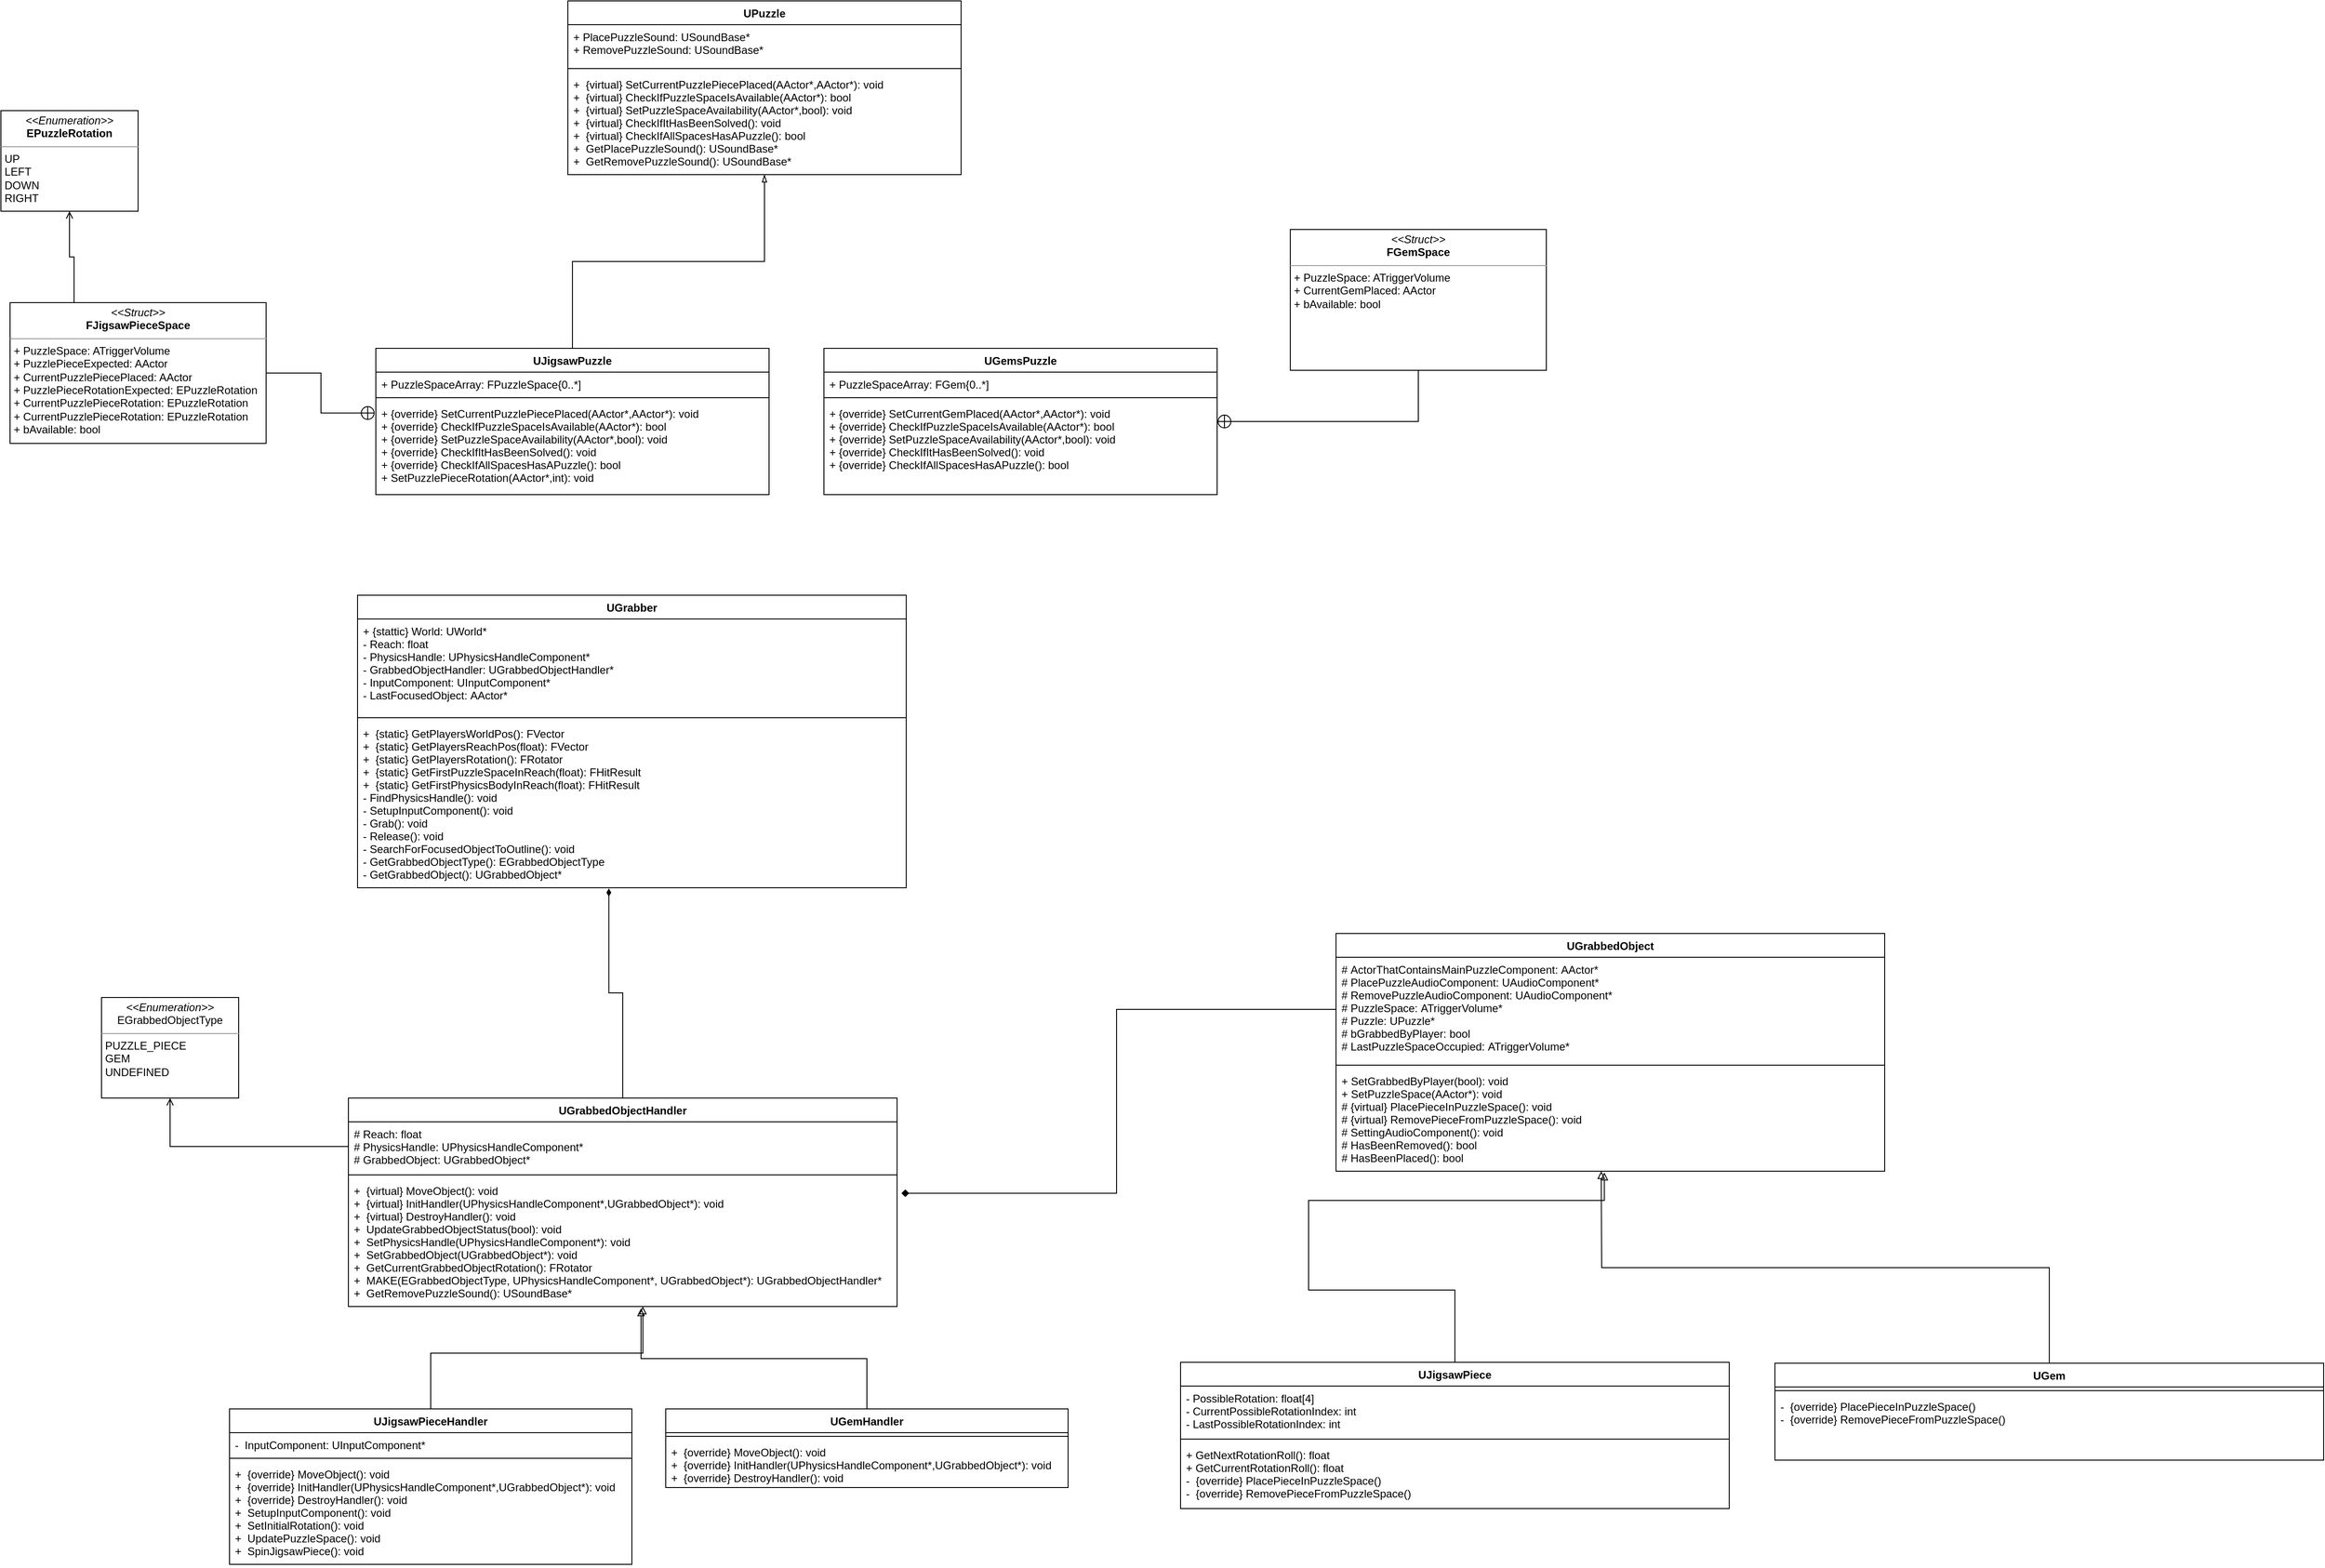 <mxfile version="13.9.7" type="device"><diagram id="C5RBs43oDa-KdzZeNtuy" name="Page-1"><mxGraphModel dx="2574" dy="875" grid="1" gridSize="10" guides="1" tooltips="1" connect="1" arrows="1" fold="1" page="1" pageScale="1" pageWidth="827" pageHeight="1169" math="0" shadow="0"><root><mxCell id="WIyWlLk6GJQsqaUBKTNV-0"/><mxCell id="WIyWlLk6GJQsqaUBKTNV-1" parent="WIyWlLk6GJQsqaUBKTNV-0"/><mxCell id="CAvxzHDONv1Vm1mutM8d-46" style="edgeStyle=orthogonalEdgeStyle;rounded=0;orthogonalLoop=1;jettySize=auto;html=1;exitX=1;exitY=0.5;exitDx=0;exitDy=0;endArrow=circlePlus;endFill=0;entryX=-0.002;entryY=0.125;entryDx=0;entryDy=0;entryPerimeter=0;" edge="1" parent="WIyWlLk6GJQsqaUBKTNV-1" source="CAvxzHDONv1Vm1mutM8d-44" target="CAvxzHDONv1Vm1mutM8d-55"><mxGeometry relative="1" as="geometry"><mxPoint x="-250" y="480" as="targetPoint"/></mxGeometry></mxCell><mxCell id="CAvxzHDONv1Vm1mutM8d-58" style="edgeStyle=orthogonalEdgeStyle;rounded=0;orthogonalLoop=1;jettySize=auto;html=1;exitX=0.25;exitY=0;exitDx=0;exitDy=0;entryX=0.5;entryY=1;entryDx=0;entryDy=0;endArrow=open;endFill=0;" edge="1" parent="WIyWlLk6GJQsqaUBKTNV-1" source="CAvxzHDONv1Vm1mutM8d-44" target="CAvxzHDONv1Vm1mutM8d-57"><mxGeometry relative="1" as="geometry"/></mxCell><mxCell id="CAvxzHDONv1Vm1mutM8d-44" value="&lt;p style=&quot;margin: 0px ; margin-top: 4px ; text-align: center&quot;&gt;&lt;i&gt;&amp;lt;&amp;lt;Struct&amp;gt;&amp;gt;&lt;/i&gt;&lt;br&gt;&lt;b&gt;FJigsawPieceSpace&lt;/b&gt;&lt;br&gt;&lt;/p&gt;&lt;hr size=&quot;1&quot;&gt;&lt;p style=&quot;margin: 0px ; margin-left: 4px&quot;&gt;+ PuzzleSpace: ATriggerVolume&lt;br&gt;+ PuzzlePieceExpected: AActor&lt;br&gt;&lt;/p&gt;&lt;p style=&quot;margin: 0px ; margin-left: 4px&quot;&gt;+ CurrentPuzzlePiecePlaced: AActor&lt;br&gt;&lt;/p&gt;&lt;p style=&quot;margin: 0px ; margin-left: 4px&quot;&gt;+ PuzzlePieceRotationExpected: EPuzzleRotation&lt;br&gt;&lt;/p&gt;&lt;p style=&quot;margin: 0px ; margin-left: 4px&quot;&gt;+ CurrentPuzzlePieceRotation: EPuzzleRotation&lt;br&gt;&lt;/p&gt;&lt;p style=&quot;margin: 0px ; margin-left: 4px&quot;&gt;+ CurrentPuzzlePieceRotation: EPuzzleRotation&lt;br&gt;&lt;/p&gt;&lt;p style=&quot;margin: 0px ; margin-left: 4px&quot;&gt;+ bAvailable: bool&lt;br&gt;&lt;/p&gt;" style="verticalAlign=top;align=left;overflow=fill;fontSize=12;fontFamily=Helvetica;html=1;" vertex="1" parent="WIyWlLk6GJQsqaUBKTNV-1"><mxGeometry x="-1130" y="390" width="280" height="154" as="geometry"/></mxCell><mxCell id="CAvxzHDONv1Vm1mutM8d-48" value="UPuzzle" style="swimlane;fontStyle=1;align=center;verticalAlign=top;childLayout=stackLayout;horizontal=1;startSize=26;horizontalStack=0;resizeParent=1;resizeParentMax=0;resizeLast=0;collapsible=1;marginBottom=0;" vertex="1" parent="WIyWlLk6GJQsqaUBKTNV-1"><mxGeometry x="-520" y="60" width="430" height="190" as="geometry"/></mxCell><mxCell id="CAvxzHDONv1Vm1mutM8d-49" value="+ PlacePuzzleSound: USoundBase*&#10;+ RemovePuzzleSound: USoundBase*" style="text;strokeColor=none;fillColor=none;align=left;verticalAlign=top;spacingLeft=4;spacingRight=4;overflow=hidden;rotatable=0;points=[[0,0.5],[1,0.5]];portConstraint=eastwest;" vertex="1" parent="CAvxzHDONv1Vm1mutM8d-48"><mxGeometry y="26" width="430" height="44" as="geometry"/></mxCell><mxCell id="CAvxzHDONv1Vm1mutM8d-50" value="" style="line;strokeWidth=1;fillColor=none;align=left;verticalAlign=middle;spacingTop=-1;spacingLeft=3;spacingRight=3;rotatable=0;labelPosition=right;points=[];portConstraint=eastwest;" vertex="1" parent="CAvxzHDONv1Vm1mutM8d-48"><mxGeometry y="70" width="430" height="8" as="geometry"/></mxCell><mxCell id="CAvxzHDONv1Vm1mutM8d-51" value="+  {virtual} SetCurrentPuzzlePiecePlaced(AActor*,AActor*): void&#10;+  {virtual} CheckIfPuzzleSpaceIsAvailable(AActor*): bool&#10;+  {virtual} SetPuzzleSpaceAvailability(AActor*,bool): void&#10;+  {virtual} CheckIfItHasBeenSolved(): void&#10;+  {virtual} CheckIfAllSpacesHasAPuzzle(): bool&#10;+  GetPlacePuzzleSound(): USoundBase*&#10;+  GetRemovePuzzleSound(): USoundBase*" style="text;strokeColor=none;fillColor=none;align=left;verticalAlign=top;spacingLeft=4;spacingRight=4;overflow=hidden;rotatable=0;points=[[0,0.5],[1,0.5]];portConstraint=eastwest;" vertex="1" parent="CAvxzHDONv1Vm1mutM8d-48"><mxGeometry y="78" width="430" height="112" as="geometry"/></mxCell><mxCell id="CAvxzHDONv1Vm1mutM8d-56" style="edgeStyle=orthogonalEdgeStyle;rounded=0;orthogonalLoop=1;jettySize=auto;html=1;exitX=0.5;exitY=0;exitDx=0;exitDy=0;entryX=0.5;entryY=1;entryDx=0;entryDy=0;entryPerimeter=0;endArrow=blockThin;endFill=0;" edge="1" parent="WIyWlLk6GJQsqaUBKTNV-1" source="CAvxzHDONv1Vm1mutM8d-52" target="CAvxzHDONv1Vm1mutM8d-51"><mxGeometry relative="1" as="geometry"/></mxCell><mxCell id="CAvxzHDONv1Vm1mutM8d-52" value="UJigsawPuzzle" style="swimlane;fontStyle=1;align=center;verticalAlign=top;childLayout=stackLayout;horizontal=1;startSize=26;horizontalStack=0;resizeParent=1;resizeParentMax=0;resizeLast=0;collapsible=1;marginBottom=0;" vertex="1" parent="WIyWlLk6GJQsqaUBKTNV-1"><mxGeometry x="-730" y="440" width="430" height="160" as="geometry"/></mxCell><mxCell id="CAvxzHDONv1Vm1mutM8d-53" value="+ PuzzleSpaceArray: FPuzzleSpace{0..*]" style="text;strokeColor=none;fillColor=none;align=left;verticalAlign=top;spacingLeft=4;spacingRight=4;overflow=hidden;rotatable=0;points=[[0,0.5],[1,0.5]];portConstraint=eastwest;" vertex="1" parent="CAvxzHDONv1Vm1mutM8d-52"><mxGeometry y="26" width="430" height="24" as="geometry"/></mxCell><mxCell id="CAvxzHDONv1Vm1mutM8d-54" value="" style="line;strokeWidth=1;fillColor=none;align=left;verticalAlign=middle;spacingTop=-1;spacingLeft=3;spacingRight=3;rotatable=0;labelPosition=right;points=[];portConstraint=eastwest;" vertex="1" parent="CAvxzHDONv1Vm1mutM8d-52"><mxGeometry y="50" width="430" height="8" as="geometry"/></mxCell><mxCell id="CAvxzHDONv1Vm1mutM8d-55" value="+ {override} SetCurrentPuzzlePiecePlaced(AActor*,AActor*): void&#10;+ {override} CheckIfPuzzleSpaceIsAvailable(AActor*): bool&#10;+ {override} SetPuzzleSpaceAvailability(AActor*,bool): void&#10;+ {override} CheckIfItHasBeenSolved(): void&#10;+ {override} CheckIfAllSpacesHasAPuzzle(): bool&#10;+ SetPuzzlePieceRotation(AActor*,int): void" style="text;strokeColor=none;fillColor=none;align=left;verticalAlign=top;spacingLeft=4;spacingRight=4;overflow=hidden;rotatable=0;points=[[0,0.5],[1,0.5]];portConstraint=eastwest;" vertex="1" parent="CAvxzHDONv1Vm1mutM8d-52"><mxGeometry y="58" width="430" height="102" as="geometry"/></mxCell><mxCell id="CAvxzHDONv1Vm1mutM8d-57" value="&lt;p style=&quot;margin: 0px ; margin-top: 4px ; text-align: center&quot;&gt;&lt;i&gt;&amp;lt;&amp;lt;Enumeration&amp;gt;&amp;gt;&lt;/i&gt;&lt;br&gt;&lt;b&gt;EPuzzleRotation&lt;/b&gt;&lt;br&gt;&lt;/p&gt;&lt;hr size=&quot;1&quot;&gt;&lt;p style=&quot;margin: 0px ; margin-left: 4px&quot;&gt;UP&lt;br&gt;&lt;/p&gt;&lt;p style=&quot;margin: 0px ; margin-left: 4px&quot;&gt;LEFT&lt;br&gt;&lt;/p&gt;&lt;p style=&quot;margin: 0px ; margin-left: 4px&quot;&gt;DOWN&lt;br&gt;&lt;/p&gt;&lt;p style=&quot;margin: 0px ; margin-left: 4px&quot;&gt;RIGHT&lt;br&gt;&lt;/p&gt;" style="verticalAlign=top;align=left;overflow=fill;fontSize=12;fontFamily=Helvetica;html=1;" vertex="1" parent="WIyWlLk6GJQsqaUBKTNV-1"><mxGeometry x="-1140" y="180" width="150" height="110" as="geometry"/></mxCell><mxCell id="CAvxzHDONv1Vm1mutM8d-70" style="edgeStyle=orthogonalEdgeStyle;rounded=0;orthogonalLoop=1;jettySize=auto;html=1;exitX=0.5;exitY=0;exitDx=0;exitDy=0;entryX=0.458;entryY=1.004;entryDx=0;entryDy=0;entryPerimeter=0;endArrow=diamondThin;endFill=1;strokeWidth=1;" edge="1" parent="WIyWlLk6GJQsqaUBKTNV-1" source="CAvxzHDONv1Vm1mutM8d-59" target="CAvxzHDONv1Vm1mutM8d-68"><mxGeometry relative="1" as="geometry"/></mxCell><mxCell id="CAvxzHDONv1Vm1mutM8d-59" value="UGrabbedObjectHandler" style="swimlane;fontStyle=1;align=center;verticalAlign=top;childLayout=stackLayout;horizontal=1;startSize=26;horizontalStack=0;resizeParent=1;resizeParentMax=0;resizeLast=0;collapsible=1;marginBottom=0;" vertex="1" parent="WIyWlLk6GJQsqaUBKTNV-1"><mxGeometry x="-760" y="1260" width="600" height="228" as="geometry"/></mxCell><mxCell id="CAvxzHDONv1Vm1mutM8d-60" value="# Reach: float&#10;# PhysicsHandle: UPhysicsHandleComponent*&#10;# GrabbedObject: UGrabbedObject*" style="text;strokeColor=none;fillColor=none;align=left;verticalAlign=top;spacingLeft=4;spacingRight=4;overflow=hidden;rotatable=0;points=[[0,0.5],[1,0.5]];portConstraint=eastwest;" vertex="1" parent="CAvxzHDONv1Vm1mutM8d-59"><mxGeometry y="26" width="600" height="54" as="geometry"/></mxCell><mxCell id="CAvxzHDONv1Vm1mutM8d-61" value="" style="line;strokeWidth=1;fillColor=none;align=left;verticalAlign=middle;spacingTop=-1;spacingLeft=3;spacingRight=3;rotatable=0;labelPosition=right;points=[];portConstraint=eastwest;" vertex="1" parent="CAvxzHDONv1Vm1mutM8d-59"><mxGeometry y="80" width="600" height="8" as="geometry"/></mxCell><mxCell id="CAvxzHDONv1Vm1mutM8d-62" value="+  {virtual} MoveObject(): void&#10;+  {virtual} InitHandler(UPhysicsHandleComponent*,UGrabbedObject*): void&#10;+  {virtual} DestroyHandler(): void&#10;+  UpdateGrabbedObjectStatus(bool): void&#10;+  SetPhysicsHandle(UPhysicsHandleComponent*): void&#10;+  SetGrabbedObject(UGrabbedObject*): void&#10;+  GetCurrentGrabbedObjectRotation(): FRotator&#10;+  MAKE(EGrabbedObjectType, UPhysicsHandleComponent*, UGrabbedObject*): UGrabbedObjectHandler*&#10;+  GetRemovePuzzleSound(): USoundBase*" style="text;strokeColor=none;fillColor=none;align=left;verticalAlign=top;spacingLeft=4;spacingRight=4;overflow=hidden;rotatable=0;points=[[0,0.5],[1,0.5]];portConstraint=eastwest;" vertex="1" parent="CAvxzHDONv1Vm1mutM8d-59"><mxGeometry y="88" width="600" height="140" as="geometry"/></mxCell><mxCell id="CAvxzHDONv1Vm1mutM8d-63" value="&lt;p style=&quot;margin: 0px ; margin-top: 4px ; text-align: center&quot;&gt;&lt;i&gt;&amp;lt;&amp;lt;Enumeration&amp;gt;&amp;gt;&lt;/i&gt;&lt;br&gt;&lt;span style=&quot;text-align: left&quot;&gt;EGrabbedObjectType&lt;/span&gt;&lt;br&gt;&lt;/p&gt;&lt;hr size=&quot;1&quot;&gt;&lt;p style=&quot;margin: 0px ; margin-left: 4px&quot;&gt;PUZZLE_PIECE&lt;br&gt;&lt;/p&gt;&lt;p style=&quot;margin: 0px ; margin-left: 4px&quot;&gt;GEM&lt;br&gt;&lt;/p&gt;&lt;p style=&quot;margin: 0px ; margin-left: 4px&quot;&gt;UNDEFINED&lt;/p&gt;" style="verticalAlign=top;align=left;overflow=fill;fontSize=12;fontFamily=Helvetica;html=1;" vertex="1" parent="WIyWlLk6GJQsqaUBKTNV-1"><mxGeometry x="-1030" y="1150" width="150" height="110" as="geometry"/></mxCell><mxCell id="CAvxzHDONv1Vm1mutM8d-64" style="edgeStyle=orthogonalEdgeStyle;rounded=0;orthogonalLoop=1;jettySize=auto;html=1;exitX=0;exitY=0.5;exitDx=0;exitDy=0;entryX=0.5;entryY=1;entryDx=0;entryDy=0;endArrow=open;endFill=0;" edge="1" parent="WIyWlLk6GJQsqaUBKTNV-1" source="CAvxzHDONv1Vm1mutM8d-60" target="CAvxzHDONv1Vm1mutM8d-63"><mxGeometry relative="1" as="geometry"/></mxCell><mxCell id="CAvxzHDONv1Vm1mutM8d-65" value="UGrabber" style="swimlane;fontStyle=1;align=center;verticalAlign=top;childLayout=stackLayout;horizontal=1;startSize=26;horizontalStack=0;resizeParent=1;resizeParentMax=0;resizeLast=0;collapsible=1;marginBottom=0;" vertex="1" parent="WIyWlLk6GJQsqaUBKTNV-1"><mxGeometry x="-750" y="710" width="600" height="320" as="geometry"/></mxCell><mxCell id="CAvxzHDONv1Vm1mutM8d-66" value="+ {stattic} World: UWorld*&#10;- Reach: float&#10;- PhysicsHandle: UPhysicsHandleComponent*&#10;- GrabbedObjectHandler: UGrabbedObjectHandler*&#10;- InputComponent: UInputComponent*&#10;- LastFocusedObject: AActor*" style="text;strokeColor=none;fillColor=none;align=left;verticalAlign=top;spacingLeft=4;spacingRight=4;overflow=hidden;rotatable=0;points=[[0,0.5],[1,0.5]];portConstraint=eastwest;" vertex="1" parent="CAvxzHDONv1Vm1mutM8d-65"><mxGeometry y="26" width="600" height="104" as="geometry"/></mxCell><mxCell id="CAvxzHDONv1Vm1mutM8d-67" value="" style="line;strokeWidth=1;fillColor=none;align=left;verticalAlign=middle;spacingTop=-1;spacingLeft=3;spacingRight=3;rotatable=0;labelPosition=right;points=[];portConstraint=eastwest;" vertex="1" parent="CAvxzHDONv1Vm1mutM8d-65"><mxGeometry y="130" width="600" height="8" as="geometry"/></mxCell><mxCell id="CAvxzHDONv1Vm1mutM8d-68" value="+  {static} GetPlayersWorldPos(): FVector&#10;+  {static} GetPlayersReachPos(float): FVector&#10;+  {static} GetPlayersRotation(): FRotator&#10;+  {static} GetFirstPuzzleSpaceInReach(float): FHitResult&#10;+  {static} GetFirstPhysicsBodyInReach(float): FHitResult&#10;- FindPhysicsHandle(): void&#10;- SetupInputComponent(): void&#10;- Grab(): void&#10;- Release(): void&#10;- SearchForFocusedObjectToOutline(): void&#10;- GetGrabbedObjectType(): EGrabbedObjectType&#10;- GetGrabbedObject(): UGrabbedObject*" style="text;strokeColor=none;fillColor=none;align=left;verticalAlign=top;spacingLeft=4;spacingRight=4;overflow=hidden;rotatable=0;points=[[0,0.5],[1,0.5]];portConstraint=eastwest;fontStyle=0" vertex="1" parent="CAvxzHDONv1Vm1mutM8d-65"><mxGeometry y="138" width="600" height="182" as="geometry"/></mxCell><mxCell id="CAvxzHDONv1Vm1mutM8d-75" style="edgeStyle=orthogonalEdgeStyle;rounded=0;orthogonalLoop=1;jettySize=auto;html=1;exitX=0.5;exitY=0;exitDx=0;exitDy=0;endArrow=block;endFill=0;" edge="1" parent="WIyWlLk6GJQsqaUBKTNV-1" source="CAvxzHDONv1Vm1mutM8d-71" target="CAvxzHDONv1Vm1mutM8d-62"><mxGeometry relative="1" as="geometry"><mxPoint x="-300" y="1500" as="targetPoint"/><Array as="points"><mxPoint x="-670" y="1539"/><mxPoint x="-438" y="1539"/></Array></mxGeometry></mxCell><mxCell id="CAvxzHDONv1Vm1mutM8d-71" value="UJigsawPieceHandler" style="swimlane;fontStyle=1;align=center;verticalAlign=top;childLayout=stackLayout;horizontal=1;startSize=26;horizontalStack=0;resizeParent=1;resizeParentMax=0;resizeLast=0;collapsible=1;marginBottom=0;" vertex="1" parent="WIyWlLk6GJQsqaUBKTNV-1"><mxGeometry x="-890" y="1600" width="440" height="170" as="geometry"/></mxCell><mxCell id="CAvxzHDONv1Vm1mutM8d-72" value="-  InputComponent: UInputComponent*" style="text;strokeColor=none;fillColor=none;align=left;verticalAlign=top;spacingLeft=4;spacingRight=4;overflow=hidden;rotatable=0;points=[[0,0.5],[1,0.5]];portConstraint=eastwest;" vertex="1" parent="CAvxzHDONv1Vm1mutM8d-71"><mxGeometry y="26" width="440" height="24" as="geometry"/></mxCell><mxCell id="CAvxzHDONv1Vm1mutM8d-73" value="" style="line;strokeWidth=1;fillColor=none;align=left;verticalAlign=middle;spacingTop=-1;spacingLeft=3;spacingRight=3;rotatable=0;labelPosition=right;points=[];portConstraint=eastwest;" vertex="1" parent="CAvxzHDONv1Vm1mutM8d-71"><mxGeometry y="50" width="440" height="8" as="geometry"/></mxCell><mxCell id="CAvxzHDONv1Vm1mutM8d-74" value="+  {override} MoveObject(): void&#10;+  {override} InitHandler(UPhysicsHandleComponent*,UGrabbedObject*): void&#10;+  {override} DestroyHandler(): void&#10;+  SetupInputComponent(): void&#10;+  SetInitialRotation(): void&#10;+  UpdatePuzzleSpace(): void&#10;+  SpinJigsawPiece(): void" style="text;strokeColor=none;fillColor=none;align=left;verticalAlign=top;spacingLeft=4;spacingRight=4;overflow=hidden;rotatable=0;points=[[0,0.5],[1,0.5]];portConstraint=eastwest;" vertex="1" parent="CAvxzHDONv1Vm1mutM8d-71"><mxGeometry y="58" width="440" height="112" as="geometry"/></mxCell><mxCell id="CAvxzHDONv1Vm1mutM8d-80" style="edgeStyle=orthogonalEdgeStyle;rounded=0;orthogonalLoop=1;jettySize=auto;html=1;exitX=0.5;exitY=0;exitDx=0;exitDy=0;endArrow=block;endFill=0;strokeWidth=1;" edge="1" parent="WIyWlLk6GJQsqaUBKTNV-1" source="CAvxzHDONv1Vm1mutM8d-76"><mxGeometry relative="1" as="geometry"><mxPoint x="-440" y="1490" as="targetPoint"/><Array as="points"><mxPoint x="-193" y="1545"/><mxPoint x="-440" y="1545"/></Array></mxGeometry></mxCell><mxCell id="CAvxzHDONv1Vm1mutM8d-76" value="UGemHandler" style="swimlane;fontStyle=1;align=center;verticalAlign=top;childLayout=stackLayout;horizontal=1;startSize=26;horizontalStack=0;resizeParent=1;resizeParentMax=0;resizeLast=0;collapsible=1;marginBottom=0;" vertex="1" parent="WIyWlLk6GJQsqaUBKTNV-1"><mxGeometry x="-413" y="1600" width="440" height="86" as="geometry"/></mxCell><mxCell id="CAvxzHDONv1Vm1mutM8d-78" value="" style="line;strokeWidth=1;fillColor=none;align=left;verticalAlign=middle;spacingTop=-1;spacingLeft=3;spacingRight=3;rotatable=0;labelPosition=right;points=[];portConstraint=eastwest;" vertex="1" parent="CAvxzHDONv1Vm1mutM8d-76"><mxGeometry y="26" width="440" height="8" as="geometry"/></mxCell><mxCell id="CAvxzHDONv1Vm1mutM8d-79" value="+  {override} MoveObject(): void&#10;+  {override} InitHandler(UPhysicsHandleComponent*,UGrabbedObject*): void&#10;+  {override} DestroyHandler(): void" style="text;strokeColor=none;fillColor=none;align=left;verticalAlign=top;spacingLeft=4;spacingRight=4;overflow=hidden;rotatable=0;points=[[0,0.5],[1,0.5]];portConstraint=eastwest;" vertex="1" parent="CAvxzHDONv1Vm1mutM8d-76"><mxGeometry y="34" width="440" height="52" as="geometry"/></mxCell><mxCell id="CAvxzHDONv1Vm1mutM8d-81" value="UGrabbedObject" style="swimlane;fontStyle=1;align=center;verticalAlign=top;childLayout=stackLayout;horizontal=1;startSize=26;horizontalStack=0;resizeParent=1;resizeParentMax=0;resizeLast=0;collapsible=1;marginBottom=0;" vertex="1" parent="WIyWlLk6GJQsqaUBKTNV-1"><mxGeometry x="320" y="1080" width="600" height="260" as="geometry"/></mxCell><mxCell id="CAvxzHDONv1Vm1mutM8d-82" value="# ActorThatContainsMainPuzzleComponent: AActor*&#10;# PlacePuzzleAudioComponent: UAudioComponent*&#10;# RemovePuzzleAudioComponent: UAudioComponent*&#10;# PuzzleSpace: ATriggerVolume*&#10;# Puzzle: UPuzzle*&#10;# bGrabbedByPlayer: bool&#10;# LastPuzzleSpaceOccupied: ATriggerVolume*" style="text;strokeColor=none;fillColor=none;align=left;verticalAlign=top;spacingLeft=4;spacingRight=4;overflow=hidden;rotatable=0;points=[[0,0.5],[1,0.5]];portConstraint=eastwest;" vertex="1" parent="CAvxzHDONv1Vm1mutM8d-81"><mxGeometry y="26" width="600" height="114" as="geometry"/></mxCell><mxCell id="CAvxzHDONv1Vm1mutM8d-83" value="" style="line;strokeWidth=1;fillColor=none;align=left;verticalAlign=middle;spacingTop=-1;spacingLeft=3;spacingRight=3;rotatable=0;labelPosition=right;points=[];portConstraint=eastwest;" vertex="1" parent="CAvxzHDONv1Vm1mutM8d-81"><mxGeometry y="140" width="600" height="8" as="geometry"/></mxCell><mxCell id="CAvxzHDONv1Vm1mutM8d-84" value="+ SetGrabbedByPlayer(bool): void&#10;+ SetPuzzleSpace(AActor*): void&#10;# {virtual} PlacePieceInPuzzleSpace(): void&#10;# {virtual} RemovePieceFromPuzzleSpace(): void&#10;# SettingAudioComponent(): void&#10;# HasBeenRemoved(): bool&#10;# HasBeenPlaced(): bool" style="text;strokeColor=none;fillColor=none;align=left;verticalAlign=top;spacingLeft=4;spacingRight=4;overflow=hidden;rotatable=0;points=[[0,0.5],[1,0.5]];portConstraint=eastwest;fontStyle=0" vertex="1" parent="CAvxzHDONv1Vm1mutM8d-81"><mxGeometry y="148" width="600" height="112" as="geometry"/></mxCell><mxCell id="CAvxzHDONv1Vm1mutM8d-89" style="edgeStyle=orthogonalEdgeStyle;rounded=0;orthogonalLoop=1;jettySize=auto;html=1;exitX=0.5;exitY=0;exitDx=0;exitDy=0;entryX=0.489;entryY=1.013;entryDx=0;entryDy=0;entryPerimeter=0;endArrow=block;endFill=0;strokeWidth=1;" edge="1" parent="WIyWlLk6GJQsqaUBKTNV-1" source="CAvxzHDONv1Vm1mutM8d-85" target="CAvxzHDONv1Vm1mutM8d-84"><mxGeometry relative="1" as="geometry"><Array as="points"><mxPoint x="450" y="1470"/><mxPoint x="290" y="1470"/><mxPoint x="290" y="1372"/></Array></mxGeometry></mxCell><mxCell id="CAvxzHDONv1Vm1mutM8d-85" value="UJigsawPiece" style="swimlane;fontStyle=1;align=center;verticalAlign=top;childLayout=stackLayout;horizontal=1;startSize=26;horizontalStack=0;resizeParent=1;resizeParentMax=0;resizeLast=0;collapsible=1;marginBottom=0;" vertex="1" parent="WIyWlLk6GJQsqaUBKTNV-1"><mxGeometry x="150" y="1549" width="600" height="160" as="geometry"/></mxCell><mxCell id="CAvxzHDONv1Vm1mutM8d-86" value="- PossibleRotation: float[4]&#10;- CurrentPossibleRotationIndex: int&#10;- LastPossibleRotationIndex: int" style="text;strokeColor=none;fillColor=none;align=left;verticalAlign=top;spacingLeft=4;spacingRight=4;overflow=hidden;rotatable=0;points=[[0,0.5],[1,0.5]];portConstraint=eastwest;" vertex="1" parent="CAvxzHDONv1Vm1mutM8d-85"><mxGeometry y="26" width="600" height="54" as="geometry"/></mxCell><mxCell id="CAvxzHDONv1Vm1mutM8d-87" value="" style="line;strokeWidth=1;fillColor=none;align=left;verticalAlign=middle;spacingTop=-1;spacingLeft=3;spacingRight=3;rotatable=0;labelPosition=right;points=[];portConstraint=eastwest;" vertex="1" parent="CAvxzHDONv1Vm1mutM8d-85"><mxGeometry y="80" width="600" height="8" as="geometry"/></mxCell><mxCell id="CAvxzHDONv1Vm1mutM8d-88" value="+ GetNextRotationRoll(): float&#10;+ GetCurrentRotationRoll(): float&#10;-  {override} PlacePieceInPuzzleSpace()&#10;-  {override} RemovePieceFromPuzzleSpace()&#10;" style="text;strokeColor=none;fillColor=none;align=left;verticalAlign=top;spacingLeft=4;spacingRight=4;overflow=hidden;rotatable=0;points=[[0,0.5],[1,0.5]];portConstraint=eastwest;fontStyle=0" vertex="1" parent="CAvxzHDONv1Vm1mutM8d-85"><mxGeometry y="88" width="600" height="72" as="geometry"/></mxCell><mxCell id="CAvxzHDONv1Vm1mutM8d-91" style="edgeStyle=orthogonalEdgeStyle;rounded=0;orthogonalLoop=1;jettySize=auto;html=1;exitX=0;exitY=0.5;exitDx=0;exitDy=0;entryX=1.008;entryY=0.115;entryDx=0;entryDy=0;entryPerimeter=0;endArrow=diamond;endFill=1;strokeWidth=1;" edge="1" parent="WIyWlLk6GJQsqaUBKTNV-1" source="CAvxzHDONv1Vm1mutM8d-82" target="CAvxzHDONv1Vm1mutM8d-62"><mxGeometry relative="1" as="geometry"/></mxCell><mxCell id="CAvxzHDONv1Vm1mutM8d-96" style="edgeStyle=orthogonalEdgeStyle;rounded=0;orthogonalLoop=1;jettySize=auto;html=1;exitX=0.5;exitY=0;exitDx=0;exitDy=0;endArrow=block;endFill=0;strokeWidth=1;" edge="1" parent="WIyWlLk6GJQsqaUBKTNV-1" source="CAvxzHDONv1Vm1mutM8d-92"><mxGeometry relative="1" as="geometry"><mxPoint x="610" y="1340" as="targetPoint"/></mxGeometry></mxCell><mxCell id="CAvxzHDONv1Vm1mutM8d-92" value="UGem" style="swimlane;fontStyle=1;align=center;verticalAlign=top;childLayout=stackLayout;horizontal=1;startSize=26;horizontalStack=0;resizeParent=1;resizeParentMax=0;resizeLast=0;collapsible=1;marginBottom=0;" vertex="1" parent="WIyWlLk6GJQsqaUBKTNV-1"><mxGeometry x="800" y="1550" width="600" height="106" as="geometry"/></mxCell><mxCell id="CAvxzHDONv1Vm1mutM8d-94" value="" style="line;strokeWidth=1;fillColor=none;align=left;verticalAlign=middle;spacingTop=-1;spacingLeft=3;spacingRight=3;rotatable=0;labelPosition=right;points=[];portConstraint=eastwest;" vertex="1" parent="CAvxzHDONv1Vm1mutM8d-92"><mxGeometry y="26" width="600" height="8" as="geometry"/></mxCell><mxCell id="CAvxzHDONv1Vm1mutM8d-95" value="-  {override} PlacePieceInPuzzleSpace()&#10;-  {override} RemovePieceFromPuzzleSpace()&#10;" style="text;strokeColor=none;fillColor=none;align=left;verticalAlign=top;spacingLeft=4;spacingRight=4;overflow=hidden;rotatable=0;points=[[0,0.5],[1,0.5]];portConstraint=eastwest;fontStyle=0" vertex="1" parent="CAvxzHDONv1Vm1mutM8d-92"><mxGeometry y="34" width="600" height="72" as="geometry"/></mxCell><mxCell id="CAvxzHDONv1Vm1mutM8d-97" value="UGemsPuzzle" style="swimlane;fontStyle=1;align=center;verticalAlign=top;childLayout=stackLayout;horizontal=1;startSize=26;horizontalStack=0;resizeParent=1;resizeParentMax=0;resizeLast=0;collapsible=1;marginBottom=0;" vertex="1" parent="WIyWlLk6GJQsqaUBKTNV-1"><mxGeometry x="-240" y="440" width="430" height="160" as="geometry"/></mxCell><mxCell id="CAvxzHDONv1Vm1mutM8d-98" value="+ PuzzleSpaceArray: FGem{0..*]" style="text;strokeColor=none;fillColor=none;align=left;verticalAlign=top;spacingLeft=4;spacingRight=4;overflow=hidden;rotatable=0;points=[[0,0.5],[1,0.5]];portConstraint=eastwest;" vertex="1" parent="CAvxzHDONv1Vm1mutM8d-97"><mxGeometry y="26" width="430" height="24" as="geometry"/></mxCell><mxCell id="CAvxzHDONv1Vm1mutM8d-99" value="" style="line;strokeWidth=1;fillColor=none;align=left;verticalAlign=middle;spacingTop=-1;spacingLeft=3;spacingRight=3;rotatable=0;labelPosition=right;points=[];portConstraint=eastwest;" vertex="1" parent="CAvxzHDONv1Vm1mutM8d-97"><mxGeometry y="50" width="430" height="8" as="geometry"/></mxCell><mxCell id="CAvxzHDONv1Vm1mutM8d-100" value="+ {override} SetCurrentGemPlaced(AActor*,AActor*): void&#10;+ {override} CheckIfPuzzleSpaceIsAvailable(AActor*): bool&#10;+ {override} SetPuzzleSpaceAvailability(AActor*,bool): void&#10;+ {override} CheckIfItHasBeenSolved(): void&#10;+ {override} CheckIfAllSpacesHasAPuzzle(): bool" style="text;strokeColor=none;fillColor=none;align=left;verticalAlign=top;spacingLeft=4;spacingRight=4;overflow=hidden;rotatable=0;points=[[0,0.5],[1,0.5]];portConstraint=eastwest;" vertex="1" parent="CAvxzHDONv1Vm1mutM8d-97"><mxGeometry y="58" width="430" height="102" as="geometry"/></mxCell><mxCell id="CAvxzHDONv1Vm1mutM8d-102" style="edgeStyle=orthogonalEdgeStyle;rounded=0;orthogonalLoop=1;jettySize=auto;html=1;exitX=0.5;exitY=1;exitDx=0;exitDy=0;endArrow=circlePlus;endFill=0;strokeWidth=1;" edge="1" parent="WIyWlLk6GJQsqaUBKTNV-1" source="CAvxzHDONv1Vm1mutM8d-101" target="CAvxzHDONv1Vm1mutM8d-97"><mxGeometry relative="1" as="geometry"/></mxCell><mxCell id="CAvxzHDONv1Vm1mutM8d-101" value="&lt;p style=&quot;margin: 0px ; margin-top: 4px ; text-align: center&quot;&gt;&lt;i&gt;&amp;lt;&amp;lt;Struct&amp;gt;&amp;gt;&lt;/i&gt;&lt;br&gt;&lt;b&gt;FGemSpace&lt;/b&gt;&lt;br&gt;&lt;/p&gt;&lt;hr size=&quot;1&quot;&gt;&lt;p style=&quot;margin: 0px ; margin-left: 4px&quot;&gt;+ PuzzleSpace: ATriggerVolume&lt;br&gt;&lt;/p&gt;&lt;p style=&quot;margin: 0px ; margin-left: 4px&quot;&gt;+ CurrentGemPlaced: AActor&lt;/p&gt;&lt;p style=&quot;margin: 0px ; margin-left: 4px&quot;&gt;+ bAvailable: bool&lt;br&gt;&lt;/p&gt;" style="verticalAlign=top;align=left;overflow=fill;fontSize=12;fontFamily=Helvetica;html=1;" vertex="1" parent="WIyWlLk6GJQsqaUBKTNV-1"><mxGeometry x="270" y="310" width="280" height="154" as="geometry"/></mxCell></root></mxGraphModel></diagram></mxfile>